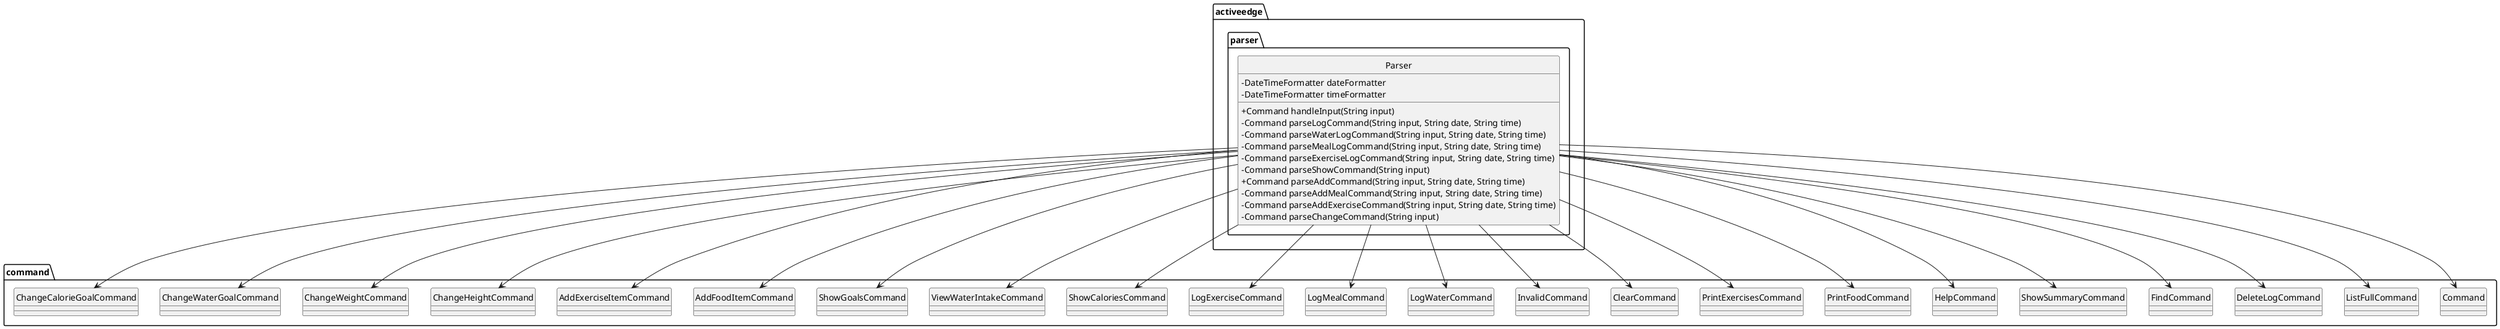 @startuml

package activeedge.parser {
    class Parser {
        - DateTimeFormatter dateFormatter
        - DateTimeFormatter timeFormatter
        + Command handleInput(String input)
        - Command parseLogCommand(String input, String date, String time)
        - Command parseWaterLogCommand(String input, String date, String time)
        - Command parseMealLogCommand(String input, String date, String time)
        - Command parseExerciseLogCommand(String input, String date, String time)
        - Command parseShowCommand(String input)
        + Command parseAddCommand(String input, String date, String time)
        - Command parseAddMealCommand(String input, String date, String time)
        - Command parseAddExerciseCommand(String input, String date, String time)
        - Command parseChangeCommand(String input)
    }
}

package command {
    class Command
    class ListFullCommand
    class DeleteLogCommand
    class FindCommand
    class ShowSummaryCommand
    class HelpCommand
    class PrintFoodCommand
    class PrintExercisesCommand
    class ClearCommand
    class InvalidCommand
    class LogWaterCommand
    class LogMealCommand
    class LogExerciseCommand
    class ShowCaloriesCommand
    class ViewWaterIntakeCommand
    class ShowGoalsCommand
    class AddFoodItemCommand
    class AddExerciseItemCommand
    class ChangeHeightCommand
    class ChangeWeightCommand
    class ChangeWaterGoalCommand
    class ChangeCalorieGoalCommand
}

activeedge.parser.Parser --> command.Command
activeedge.parser.Parser --> command.ListFullCommand
activeedge.parser.Parser --> command.DeleteLogCommand
activeedge.parser.Parser --> command.FindCommand
activeedge.parser.Parser --> command.ShowSummaryCommand
activeedge.parser.Parser --> command.HelpCommand
activeedge.parser.Parser --> command.PrintFoodCommand
activeedge.parser.Parser --> command.PrintExercisesCommand
activeedge.parser.Parser --> command.ClearCommand
activeedge.parser.Parser --> command.InvalidCommand
activeedge.parser.Parser --> command.LogWaterCommand
activeedge.parser.Parser --> command.LogMealCommand
activeedge.parser.Parser --> command.LogExerciseCommand
activeedge.parser.Parser --> command.ShowCaloriesCommand
activeedge.parser.Parser --> command.ViewWaterIntakeCommand
activeedge.parser.Parser --> command.ShowGoalsCommand
activeedge.parser.Parser --> command.AddFoodItemCommand
activeedge.parser.Parser --> command.AddExerciseItemCommand
activeedge.parser.Parser --> command.ChangeHeightCommand
activeedge.parser.Parser --> command.ChangeWeightCommand
activeedge.parser.Parser --> command.ChangeWaterGoalCommand
activeedge.parser.Parser --> command.ChangeCalorieGoalCommand

hide circle
skinparam classAttributeIconSize 0

@enduml
